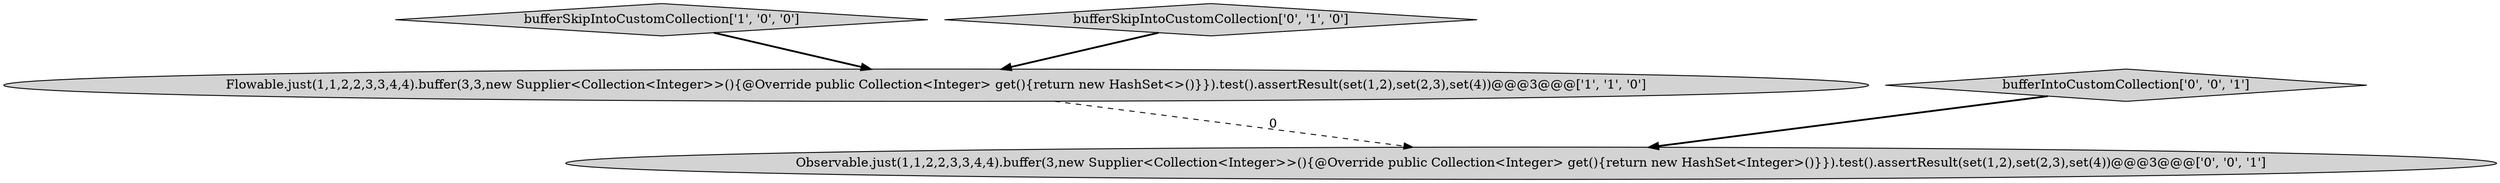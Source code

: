 digraph {
1 [style = filled, label = "bufferSkipIntoCustomCollection['1', '0', '0']", fillcolor = lightgray, shape = diamond image = "AAA0AAABBB1BBB"];
0 [style = filled, label = "Flowable.just(1,1,2,2,3,3,4,4).buffer(3,3,new Supplier<Collection<Integer>>(){@Override public Collection<Integer> get(){return new HashSet<>()}}).test().assertResult(set(1,2),set(2,3),set(4))@@@3@@@['1', '1', '0']", fillcolor = lightgray, shape = ellipse image = "AAA0AAABBB1BBB"];
2 [style = filled, label = "bufferSkipIntoCustomCollection['0', '1', '0']", fillcolor = lightgray, shape = diamond image = "AAA0AAABBB2BBB"];
4 [style = filled, label = "Observable.just(1,1,2,2,3,3,4,4).buffer(3,new Supplier<Collection<Integer>>(){@Override public Collection<Integer> get(){return new HashSet<Integer>()}}).test().assertResult(set(1,2),set(2,3),set(4))@@@3@@@['0', '0', '1']", fillcolor = lightgray, shape = ellipse image = "AAA0AAABBB3BBB"];
3 [style = filled, label = "bufferIntoCustomCollection['0', '0', '1']", fillcolor = lightgray, shape = diamond image = "AAA0AAABBB3BBB"];
2->0 [style = bold, label=""];
1->0 [style = bold, label=""];
3->4 [style = bold, label=""];
0->4 [style = dashed, label="0"];
}
